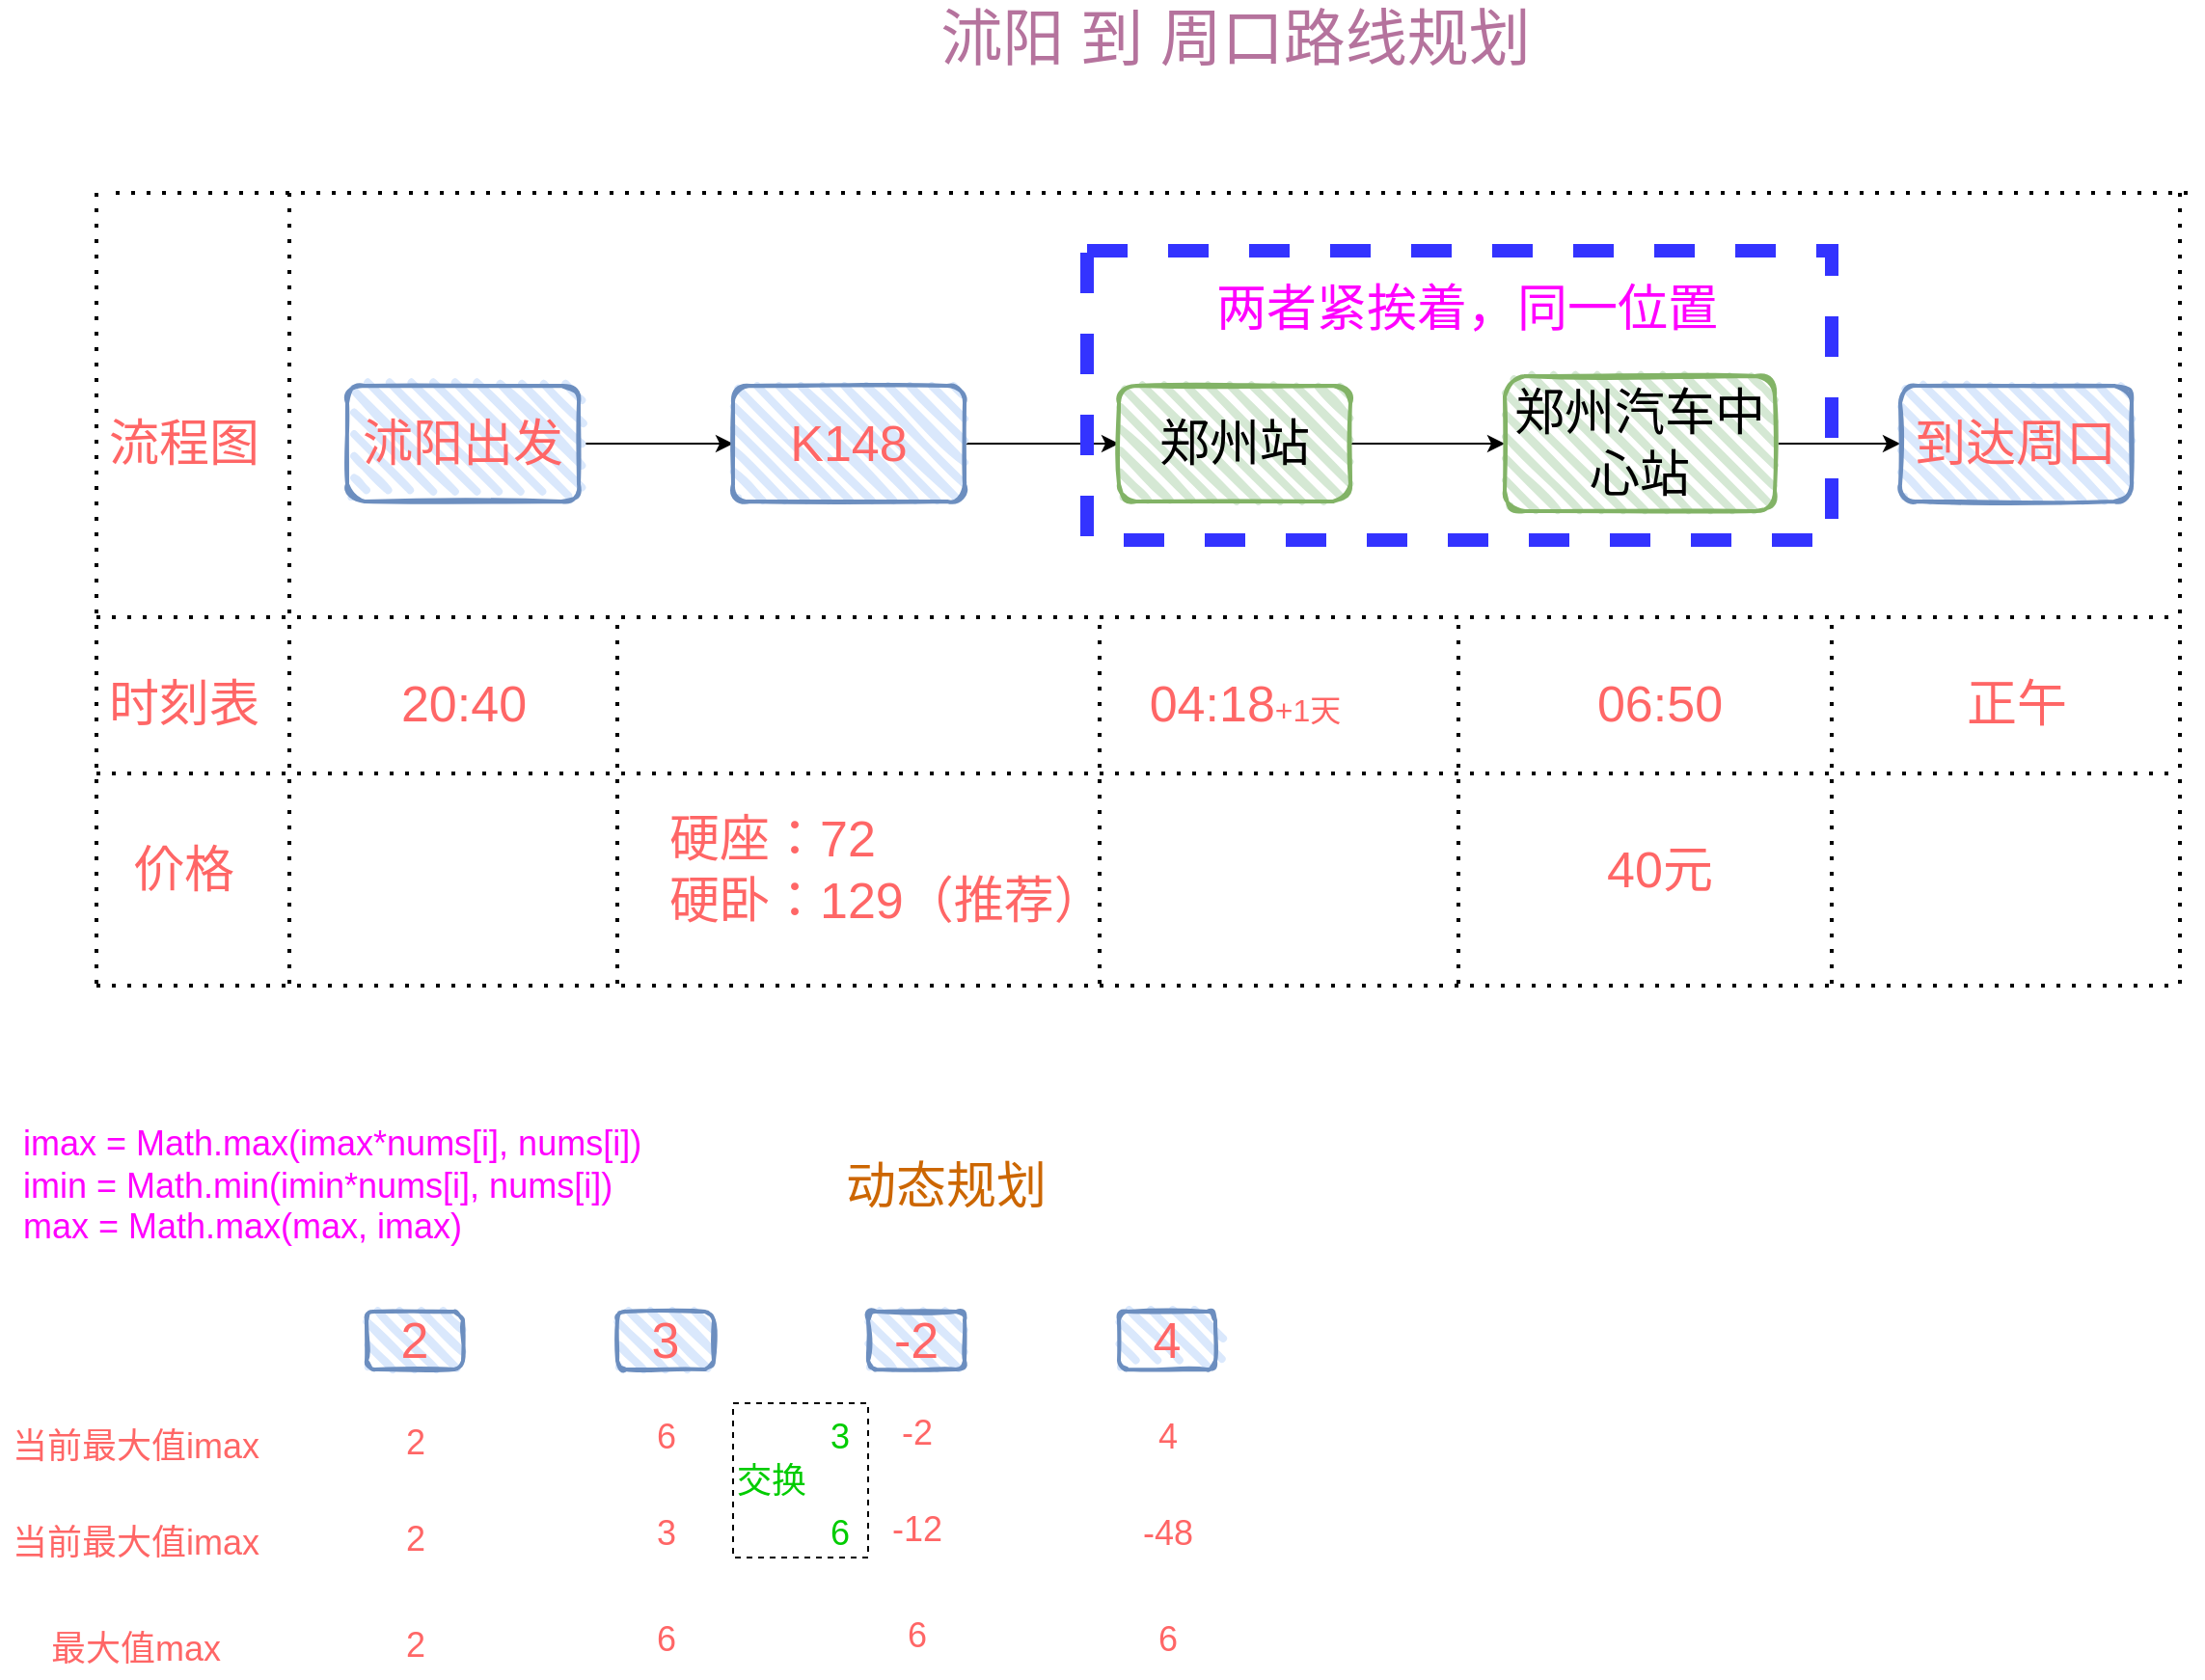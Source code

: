 <mxfile version="14.7.2" type="github">
  <diagram id="UJ1HX8Y83SZyNs6LG_6m" name="第 1 页">
    <mxGraphModel dx="2249" dy="762" grid="1" gridSize="10" guides="1" tooltips="1" connect="1" arrows="1" fold="1" page="1" pageScale="1" pageWidth="827" pageHeight="1169" math="0" shadow="0">
      <root>
        <mxCell id="0" />
        <mxCell id="1" parent="0" />
        <mxCell id="0ZUttyPN01K_ydT-22Pd-4" value="" style="edgeStyle=orthogonalEdgeStyle;rounded=0;orthogonalLoop=1;jettySize=auto;html=1;fontSize=26;fontColor=#FF6666;" parent="1" source="0ZUttyPN01K_ydT-22Pd-2" target="0ZUttyPN01K_ydT-22Pd-3" edge="1">
          <mxGeometry relative="1" as="geometry" />
        </mxCell>
        <mxCell id="0ZUttyPN01K_ydT-22Pd-2" value="沭阳出发" style="rounded=1;whiteSpace=wrap;html=1;strokeWidth=2;fillWeight=4;hachureGap=8;hachureAngle=45;fillColor=#dae8fc;sketch=1;strokeColor=#6c8ebf;fontSize=26;fontColor=#FF6666;" parent="1" vertex="1">
          <mxGeometry x="30" y="410" width="120" height="60" as="geometry" />
        </mxCell>
        <mxCell id="0ZUttyPN01K_ydT-22Pd-6" value="" style="edgeStyle=orthogonalEdgeStyle;rounded=0;orthogonalLoop=1;jettySize=auto;html=1;fontSize=26;fontColor=#FF6666;" parent="1" source="0ZUttyPN01K_ydT-22Pd-3" target="0ZUttyPN01K_ydT-22Pd-5" edge="1">
          <mxGeometry relative="1" as="geometry" />
        </mxCell>
        <mxCell id="0ZUttyPN01K_ydT-22Pd-3" value="K148" style="whiteSpace=wrap;html=1;rounded=1;fontSize=26;fontColor=#FF6666;strokeColor=#6c8ebf;strokeWidth=2;fillColor=#dae8fc;sketch=1;fillWeight=4;hachureGap=8;hachureAngle=45;" parent="1" vertex="1">
          <mxGeometry x="230" y="410" width="120" height="60" as="geometry" />
        </mxCell>
        <mxCell id="0ZUttyPN01K_ydT-22Pd-8" value="" style="edgeStyle=orthogonalEdgeStyle;rounded=0;orthogonalLoop=1;jettySize=auto;html=1;fontSize=26;fontColor=#FF6666;" parent="1" source="0ZUttyPN01K_ydT-22Pd-5" target="0ZUttyPN01K_ydT-22Pd-7" edge="1">
          <mxGeometry relative="1" as="geometry" />
        </mxCell>
        <mxCell id="0ZUttyPN01K_ydT-22Pd-5" value="郑州站" style="whiteSpace=wrap;html=1;rounded=1;fontSize=26;strokeColor=#82b366;strokeWidth=2;fillColor=#d5e8d4;sketch=1;fillWeight=4;hachureGap=8;hachureAngle=45;" parent="1" vertex="1">
          <mxGeometry x="430" y="410" width="120" height="60" as="geometry" />
        </mxCell>
        <mxCell id="0ZUttyPN01K_ydT-22Pd-24" value="" style="edgeStyle=orthogonalEdgeStyle;rounded=0;orthogonalLoop=1;jettySize=auto;html=1;fontSize=26;fontColor=#FF6666;" parent="1" source="0ZUttyPN01K_ydT-22Pd-7" target="0ZUttyPN01K_ydT-22Pd-22" edge="1">
          <mxGeometry relative="1" as="geometry" />
        </mxCell>
        <mxCell id="0ZUttyPN01K_ydT-22Pd-7" value="郑州汽车中心站" style="whiteSpace=wrap;html=1;rounded=1;fontSize=26;strokeColor=#82b366;strokeWidth=2;fillColor=#d5e8d4;sketch=1;fillWeight=4;hachureGap=8;hachureAngle=45;" parent="1" vertex="1">
          <mxGeometry x="630" y="405" width="140" height="70" as="geometry" />
        </mxCell>
        <mxCell id="0ZUttyPN01K_ydT-22Pd-9" value="两者紧挨着，同一位置" style="text;html=1;resizable=0;autosize=1;align=center;verticalAlign=middle;points=[];fillColor=none;strokeColor=none;rounded=0;fontSize=26;fontColor=#FF00FF;" parent="1" vertex="1">
          <mxGeometry x="470" y="350" width="280" height="40" as="geometry" />
        </mxCell>
        <mxCell id="0ZUttyPN01K_ydT-22Pd-10" value="时刻表" style="text;html=1;resizable=0;autosize=1;align=center;verticalAlign=middle;points=[];fillColor=none;strokeColor=none;rounded=0;fontSize=26;fontColor=#FF6666;" parent="1" vertex="1">
          <mxGeometry x="-100" y="555" width="90" height="40" as="geometry" />
        </mxCell>
        <mxCell id="0ZUttyPN01K_ydT-22Pd-11" value="20:40" style="text;html=1;resizable=0;autosize=1;align=center;verticalAlign=middle;points=[];fillColor=none;strokeColor=none;rounded=0;fontSize=26;fontColor=#FF6666;" parent="1" vertex="1">
          <mxGeometry x="50" y="555" width="80" height="40" as="geometry" />
        </mxCell>
        <mxCell id="0ZUttyPN01K_ydT-22Pd-12" value="04:18&lt;font style=&quot;font-size: 16px&quot;&gt;+1天&lt;/font&gt;" style="text;html=1;resizable=0;autosize=1;align=center;verticalAlign=middle;points=[];fillColor=none;strokeColor=none;rounded=0;fontSize=26;fontColor=#FF6666;" parent="1" vertex="1">
          <mxGeometry x="440" y="555" width="110" height="40" as="geometry" />
        </mxCell>
        <mxCell id="0ZUttyPN01K_ydT-22Pd-13" value="06:50" style="text;html=1;resizable=0;autosize=1;align=center;verticalAlign=middle;points=[];fillColor=none;strokeColor=none;rounded=0;fontSize=26;fontColor=#FF6666;" parent="1" vertex="1">
          <mxGeometry x="670" y="555" width="80" height="40" as="geometry" />
        </mxCell>
        <mxCell id="0ZUttyPN01K_ydT-22Pd-14" value="价格" style="text;html=1;resizable=0;autosize=1;align=center;verticalAlign=middle;points=[];fillColor=none;strokeColor=none;rounded=0;fontSize=26;fontColor=#FF6666;" parent="1" vertex="1">
          <mxGeometry x="-90" y="641" width="70" height="40" as="geometry" />
        </mxCell>
        <mxCell id="0ZUttyPN01K_ydT-22Pd-15" value="硬座：72&lt;br&gt;硬卧：129（推荐）" style="text;html=1;resizable=0;autosize=1;align=left;verticalAlign=middle;points=[];fillColor=none;strokeColor=none;rounded=0;fontSize=26;fontColor=#FF6666;" parent="1" vertex="1">
          <mxGeometry x="195" y="626" width="240" height="70" as="geometry" />
        </mxCell>
        <mxCell id="0ZUttyPN01K_ydT-22Pd-16" value="" style="rounded=0;whiteSpace=wrap;html=1;fontSize=26;fontColor=#FF6666;fillColor=none;strokeColor=#3333FF;strokeWidth=7;dashed=1;" parent="1" vertex="1">
          <mxGeometry x="413.5" y="340" width="386" height="150" as="geometry" />
        </mxCell>
        <mxCell id="0ZUttyPN01K_ydT-22Pd-17" value="40元" style="text;html=1;resizable=0;autosize=1;align=center;verticalAlign=middle;points=[];fillColor=none;strokeColor=none;rounded=0;fontSize=26;fontColor=#FF6666;" parent="1" vertex="1">
          <mxGeometry x="675" y="641" width="70" height="40" as="geometry" />
        </mxCell>
        <mxCell id="0ZUttyPN01K_ydT-22Pd-19" value="" style="endArrow=none;dashed=1;html=1;dashPattern=1 3;strokeWidth=2;fontSize=26;fontColor=#FF6666;" parent="1" edge="1">
          <mxGeometry width="50" height="50" relative="1" as="geometry">
            <mxPoint x="-100" y="611" as="sourcePoint" />
            <mxPoint x="980" y="611" as="targetPoint" />
          </mxGeometry>
        </mxCell>
        <mxCell id="0ZUttyPN01K_ydT-22Pd-20" value="" style="endArrow=none;dashed=1;html=1;dashPattern=1 3;strokeWidth=2;fontSize=26;fontColor=#FF6666;" parent="1" edge="1">
          <mxGeometry width="50" height="50" relative="1" as="geometry">
            <mxPoint x="-100" y="721" as="sourcePoint" />
            <mxPoint x="980" y="721" as="targetPoint" />
          </mxGeometry>
        </mxCell>
        <mxCell id="0ZUttyPN01K_ydT-22Pd-22" value="到达周口" style="whiteSpace=wrap;html=1;rounded=1;fontSize=26;fontColor=#FF6666;strokeColor=#6c8ebf;strokeWidth=2;fillColor=#dae8fc;sketch=1;fillWeight=4;hachureGap=8;hachureAngle=45;" parent="1" vertex="1">
          <mxGeometry x="835" y="410" width="120" height="60" as="geometry" />
        </mxCell>
        <mxCell id="0ZUttyPN01K_ydT-22Pd-25" value="正午" style="text;html=1;resizable=0;autosize=1;align=center;verticalAlign=middle;points=[];fillColor=none;strokeColor=none;rounded=0;fontSize=26;fontColor=#FF6666;" parent="1" vertex="1">
          <mxGeometry x="860" y="555" width="70" height="40" as="geometry" />
        </mxCell>
        <mxCell id="0ZUttyPN01K_ydT-22Pd-26" value="" style="endArrow=none;dashed=1;html=1;dashPattern=1 3;strokeWidth=2;fontSize=26;fontColor=#FF6666;" parent="1" edge="1">
          <mxGeometry width="50" height="50" relative="1" as="geometry">
            <mxPoint x="-100" y="530" as="sourcePoint" />
            <mxPoint x="980" y="530" as="targetPoint" />
          </mxGeometry>
        </mxCell>
        <mxCell id="0ZUttyPN01K_ydT-22Pd-27" value="" style="endArrow=none;dashed=1;html=1;dashPattern=1 3;strokeWidth=2;fontSize=26;fontColor=#FF6666;" parent="1" edge="1">
          <mxGeometry width="50" height="50" relative="1" as="geometry">
            <mxPoint y="720" as="sourcePoint" />
            <mxPoint y="310" as="targetPoint" />
          </mxGeometry>
        </mxCell>
        <mxCell id="0ZUttyPN01K_ydT-22Pd-28" value="流程图" style="text;html=1;resizable=0;autosize=1;align=center;verticalAlign=middle;points=[];fillColor=none;strokeColor=none;rounded=0;fontSize=26;fontColor=#FF6666;" parent="1" vertex="1">
          <mxGeometry x="-100" y="420" width="90" height="40" as="geometry" />
        </mxCell>
        <mxCell id="0ZUttyPN01K_ydT-22Pd-29" value="" style="endArrow=none;dashed=1;html=1;dashPattern=1 3;strokeWidth=2;fontSize=26;fontColor=#FF6666;" parent="1" edge="1">
          <mxGeometry width="50" height="50" relative="1" as="geometry">
            <mxPoint x="170" y="720" as="sourcePoint" />
            <mxPoint x="170" y="530" as="targetPoint" />
          </mxGeometry>
        </mxCell>
        <mxCell id="0ZUttyPN01K_ydT-22Pd-30" value="" style="endArrow=none;dashed=1;html=1;dashPattern=1 3;strokeWidth=2;fontSize=26;fontColor=#FF6666;" parent="1" edge="1">
          <mxGeometry width="50" height="50" relative="1" as="geometry">
            <mxPoint x="420" y="720" as="sourcePoint" />
            <mxPoint x="420" y="530" as="targetPoint" />
          </mxGeometry>
        </mxCell>
        <mxCell id="0ZUttyPN01K_ydT-22Pd-31" value="" style="endArrow=none;dashed=1;html=1;dashPattern=1 3;strokeWidth=2;fontSize=26;fontColor=#FF6666;" parent="1" edge="1">
          <mxGeometry width="50" height="50" relative="1" as="geometry">
            <mxPoint x="606" y="720" as="sourcePoint" />
            <mxPoint x="606" y="530" as="targetPoint" />
          </mxGeometry>
        </mxCell>
        <mxCell id="0ZUttyPN01K_ydT-22Pd-32" value="" style="endArrow=none;dashed=1;html=1;dashPattern=1 3;strokeWidth=2;fontSize=26;fontColor=#FF6666;" parent="1" edge="1">
          <mxGeometry width="50" height="50" relative="1" as="geometry">
            <mxPoint x="799.5" y="720" as="sourcePoint" />
            <mxPoint x="799.5" y="530" as="targetPoint" />
          </mxGeometry>
        </mxCell>
        <mxCell id="0ZUttyPN01K_ydT-22Pd-33" value="" style="endArrow=none;dashed=1;html=1;dashPattern=1 3;strokeWidth=2;fontSize=26;fontColor=#FF6666;" parent="1" edge="1">
          <mxGeometry width="50" height="50" relative="1" as="geometry">
            <mxPoint x="980" y="720" as="sourcePoint" />
            <mxPoint x="980" y="310" as="targetPoint" />
          </mxGeometry>
        </mxCell>
        <mxCell id="0ZUttyPN01K_ydT-22Pd-34" value="" style="endArrow=none;dashed=1;html=1;dashPattern=1 3;strokeWidth=2;fontSize=26;fontColor=#FF6666;" parent="1" edge="1">
          <mxGeometry width="50" height="50" relative="1" as="geometry">
            <mxPoint x="-90" y="310" as="sourcePoint" />
            <mxPoint x="990" y="310" as="targetPoint" />
          </mxGeometry>
        </mxCell>
        <mxCell id="0ZUttyPN01K_ydT-22Pd-35" value="" style="endArrow=none;dashed=1;html=1;dashPattern=1 3;strokeWidth=2;fontSize=26;fontColor=#FF6666;" parent="1" edge="1">
          <mxGeometry width="50" height="50" relative="1" as="geometry">
            <mxPoint x="-100" y="720" as="sourcePoint" />
            <mxPoint x="-100" y="310" as="targetPoint" />
          </mxGeometry>
        </mxCell>
        <mxCell id="0ZUttyPN01K_ydT-22Pd-36" value="沭阳 到 周口路线规划" style="text;html=1;resizable=0;autosize=1;align=center;verticalAlign=middle;points=[];fillColor=none;strokeColor=none;rounded=0;fontSize=32;fontColor=#B5739D;" parent="1" vertex="1">
          <mxGeometry x="330" y="210" width="320" height="40" as="geometry" />
        </mxCell>
        <mxCell id="qEwqFKes7cd4YXVP8e5u-1" value="2" style="rounded=1;whiteSpace=wrap;html=1;strokeWidth=2;fillWeight=4;hachureGap=8;hachureAngle=45;fillColor=#dae8fc;sketch=1;strokeColor=#6c8ebf;fontSize=26;fontColor=#FF6666;" vertex="1" parent="1">
          <mxGeometry x="40" y="890" width="50" height="30" as="geometry" />
        </mxCell>
        <mxCell id="qEwqFKes7cd4YXVP8e5u-2" value="3" style="rounded=1;whiteSpace=wrap;html=1;strokeWidth=2;fillWeight=4;hachureGap=8;hachureAngle=45;fillColor=#dae8fc;sketch=1;strokeColor=#6c8ebf;fontSize=26;fontColor=#FF6666;" vertex="1" parent="1">
          <mxGeometry x="170" y="890" width="50" height="30" as="geometry" />
        </mxCell>
        <mxCell id="qEwqFKes7cd4YXVP8e5u-4" value="-2" style="rounded=1;whiteSpace=wrap;html=1;strokeWidth=2;fillWeight=4;hachureGap=8;hachureAngle=45;fillColor=#dae8fc;sketch=1;strokeColor=#6c8ebf;fontSize=26;fontColor=#FF6666;" vertex="1" parent="1">
          <mxGeometry x="300" y="890" width="50" height="30" as="geometry" />
        </mxCell>
        <mxCell id="qEwqFKes7cd4YXVP8e5u-6" value="4" style="rounded=1;whiteSpace=wrap;html=1;strokeWidth=2;fillWeight=4;hachureGap=8;hachureAngle=45;fillColor=#dae8fc;sketch=1;strokeColor=#6c8ebf;fontSize=26;fontColor=#FF6666;" vertex="1" parent="1">
          <mxGeometry x="430" y="890" width="50" height="30" as="geometry" />
        </mxCell>
        <mxCell id="qEwqFKes7cd4YXVP8e5u-8" value="当前最大值imax" style="text;html=1;resizable=0;autosize=1;align=center;verticalAlign=middle;points=[];fillColor=none;strokeColor=none;rounded=0;fontSize=18;fontColor=#FF6666;" vertex="1" parent="1">
          <mxGeometry x="-150" y="945" width="140" height="30" as="geometry" />
        </mxCell>
        <mxCell id="qEwqFKes7cd4YXVP8e5u-9" value="当前最大值imax" style="text;html=1;resizable=0;autosize=1;align=center;verticalAlign=middle;points=[];fillColor=none;strokeColor=none;rounded=0;fontSize=18;fontColor=#FF6666;" vertex="1" parent="1">
          <mxGeometry x="-150" y="995" width="140" height="30" as="geometry" />
        </mxCell>
        <mxCell id="qEwqFKes7cd4YXVP8e5u-10" value="最大值max" style="text;html=1;resizable=0;autosize=1;align=center;verticalAlign=middle;points=[];fillColor=none;strokeColor=none;rounded=0;fontSize=18;fontColor=#FF6666;" vertex="1" parent="1">
          <mxGeometry x="-130" y="1050" width="100" height="30" as="geometry" />
        </mxCell>
        <mxCell id="qEwqFKes7cd4YXVP8e5u-11" value="2" style="text;html=1;resizable=0;autosize=1;align=center;verticalAlign=middle;points=[];fillColor=none;strokeColor=none;rounded=0;fontSize=18;fontColor=#FF6666;" vertex="1" parent="1">
          <mxGeometry x="50" y="942.5" width="30" height="30" as="geometry" />
        </mxCell>
        <mxCell id="qEwqFKes7cd4YXVP8e5u-12" value="2" style="text;html=1;resizable=0;autosize=1;align=center;verticalAlign=middle;points=[];fillColor=none;strokeColor=none;rounded=0;fontSize=18;fontColor=#FF6666;" vertex="1" parent="1">
          <mxGeometry x="50" y="992.5" width="30" height="30" as="geometry" />
        </mxCell>
        <mxCell id="qEwqFKes7cd4YXVP8e5u-13" value="2" style="text;html=1;resizable=0;autosize=1;align=center;verticalAlign=middle;points=[];fillColor=none;strokeColor=none;rounded=0;fontSize=18;fontColor=#FF6666;" vertex="1" parent="1">
          <mxGeometry x="50" y="1047.5" width="30" height="30" as="geometry" />
        </mxCell>
        <mxCell id="qEwqFKes7cd4YXVP8e5u-15" value="6" style="text;html=1;resizable=0;autosize=1;align=center;verticalAlign=middle;points=[];fillColor=none;strokeColor=none;rounded=0;fontSize=18;fontColor=#FF6666;" vertex="1" parent="1">
          <mxGeometry x="180" y="940" width="30" height="30" as="geometry" />
        </mxCell>
        <mxCell id="qEwqFKes7cd4YXVP8e5u-16" value="3" style="text;html=1;resizable=0;autosize=1;align=center;verticalAlign=middle;points=[];fillColor=none;strokeColor=none;rounded=0;fontSize=18;fontColor=#FF6666;" vertex="1" parent="1">
          <mxGeometry x="180" y="990" width="30" height="30" as="geometry" />
        </mxCell>
        <mxCell id="qEwqFKes7cd4YXVP8e5u-17" value="6" style="text;html=1;resizable=0;autosize=1;align=center;verticalAlign=middle;points=[];fillColor=none;strokeColor=none;rounded=0;fontSize=18;fontColor=#FF6666;" vertex="1" parent="1">
          <mxGeometry x="180" y="1045" width="30" height="30" as="geometry" />
        </mxCell>
        <mxCell id="qEwqFKes7cd4YXVP8e5u-18" value="-2" style="text;html=1;resizable=0;autosize=1;align=center;verticalAlign=middle;points=[];fillColor=none;strokeColor=none;rounded=0;fontSize=18;fontColor=#FF6666;" vertex="1" parent="1">
          <mxGeometry x="310" y="937.5" width="30" height="30" as="geometry" />
        </mxCell>
        <mxCell id="qEwqFKes7cd4YXVP8e5u-19" value="-12" style="text;html=1;resizable=0;autosize=1;align=center;verticalAlign=middle;points=[];fillColor=none;strokeColor=none;rounded=0;fontSize=18;fontColor=#FF6666;" vertex="1" parent="1">
          <mxGeometry x="305" y="987.5" width="40" height="30" as="geometry" />
        </mxCell>
        <mxCell id="qEwqFKes7cd4YXVP8e5u-20" value="6" style="text;html=1;resizable=0;autosize=1;align=center;verticalAlign=middle;points=[];fillColor=none;strokeColor=none;rounded=0;fontSize=18;fontColor=#FF6666;" vertex="1" parent="1">
          <mxGeometry x="310" y="1042.5" width="30" height="30" as="geometry" />
        </mxCell>
        <mxCell id="qEwqFKes7cd4YXVP8e5u-21" value="4" style="text;html=1;resizable=0;autosize=1;align=center;verticalAlign=middle;points=[];fillColor=none;strokeColor=none;rounded=0;fontSize=18;fontColor=#FF6666;" vertex="1" parent="1">
          <mxGeometry x="440" y="940" width="30" height="30" as="geometry" />
        </mxCell>
        <mxCell id="qEwqFKes7cd4YXVP8e5u-22" value="-48" style="text;html=1;resizable=0;autosize=1;align=center;verticalAlign=middle;points=[];fillColor=none;strokeColor=none;rounded=0;fontSize=18;fontColor=#FF6666;" vertex="1" parent="1">
          <mxGeometry x="435" y="990" width="40" height="30" as="geometry" />
        </mxCell>
        <mxCell id="qEwqFKes7cd4YXVP8e5u-23" value="6" style="text;html=1;resizable=0;autosize=1;align=center;verticalAlign=middle;points=[];fillColor=none;strokeColor=none;rounded=0;fontSize=18;fontColor=#FF6666;" vertex="1" parent="1">
          <mxGeometry x="440" y="1045" width="30" height="30" as="geometry" />
        </mxCell>
        <mxCell id="qEwqFKes7cd4YXVP8e5u-24" value="3" style="text;html=1;resizable=0;autosize=1;align=center;verticalAlign=middle;points=[];fillColor=none;strokeColor=none;rounded=0;fontSize=18;fontColor=#00CC00;" vertex="1" parent="1">
          <mxGeometry x="270" y="940" width="30" height="30" as="geometry" />
        </mxCell>
        <mxCell id="qEwqFKes7cd4YXVP8e5u-25" value="6" style="text;html=1;resizable=0;autosize=1;align=center;verticalAlign=middle;points=[];fillColor=none;strokeColor=none;rounded=0;fontSize=18;fontColor=#00CC00;" vertex="1" parent="1">
          <mxGeometry x="270" y="990" width="30" height="30" as="geometry" />
        </mxCell>
        <mxCell id="qEwqFKes7cd4YXVP8e5u-27" value="交换" style="rounded=0;whiteSpace=wrap;html=1;fontSize=18;fontColor=#00CC00;fillColor=none;align=left;verticalAlign=middle;dashed=1;" vertex="1" parent="1">
          <mxGeometry x="230" y="937.5" width="70" height="80" as="geometry" />
        </mxCell>
        <mxCell id="qEwqFKes7cd4YXVP8e5u-28" value="imax = Math.max(imax*nums[i], nums[i])&lt;br&gt;imin = Math.min(imin*nums[i], nums[i])&lt;br&gt;max = Math.max(max, imax)" style="text;html=1;resizable=0;autosize=1;align=left;verticalAlign=middle;points=[];fillColor=none;strokeColor=none;rounded=0;fontSize=18;fontColor=#FF00FF;" vertex="1" parent="1">
          <mxGeometry x="-140" y="790" width="340" height="70" as="geometry" />
        </mxCell>
        <mxCell id="qEwqFKes7cd4YXVP8e5u-29" value="动态规划" style="text;html=1;resizable=0;autosize=1;align=center;verticalAlign=middle;points=[];fillColor=none;strokeColor=none;rounded=0;fontSize=26;fontColor=#CC6600;" vertex="1" parent="1">
          <mxGeometry x="280" y="805" width="120" height="40" as="geometry" />
        </mxCell>
      </root>
    </mxGraphModel>
  </diagram>
</mxfile>
